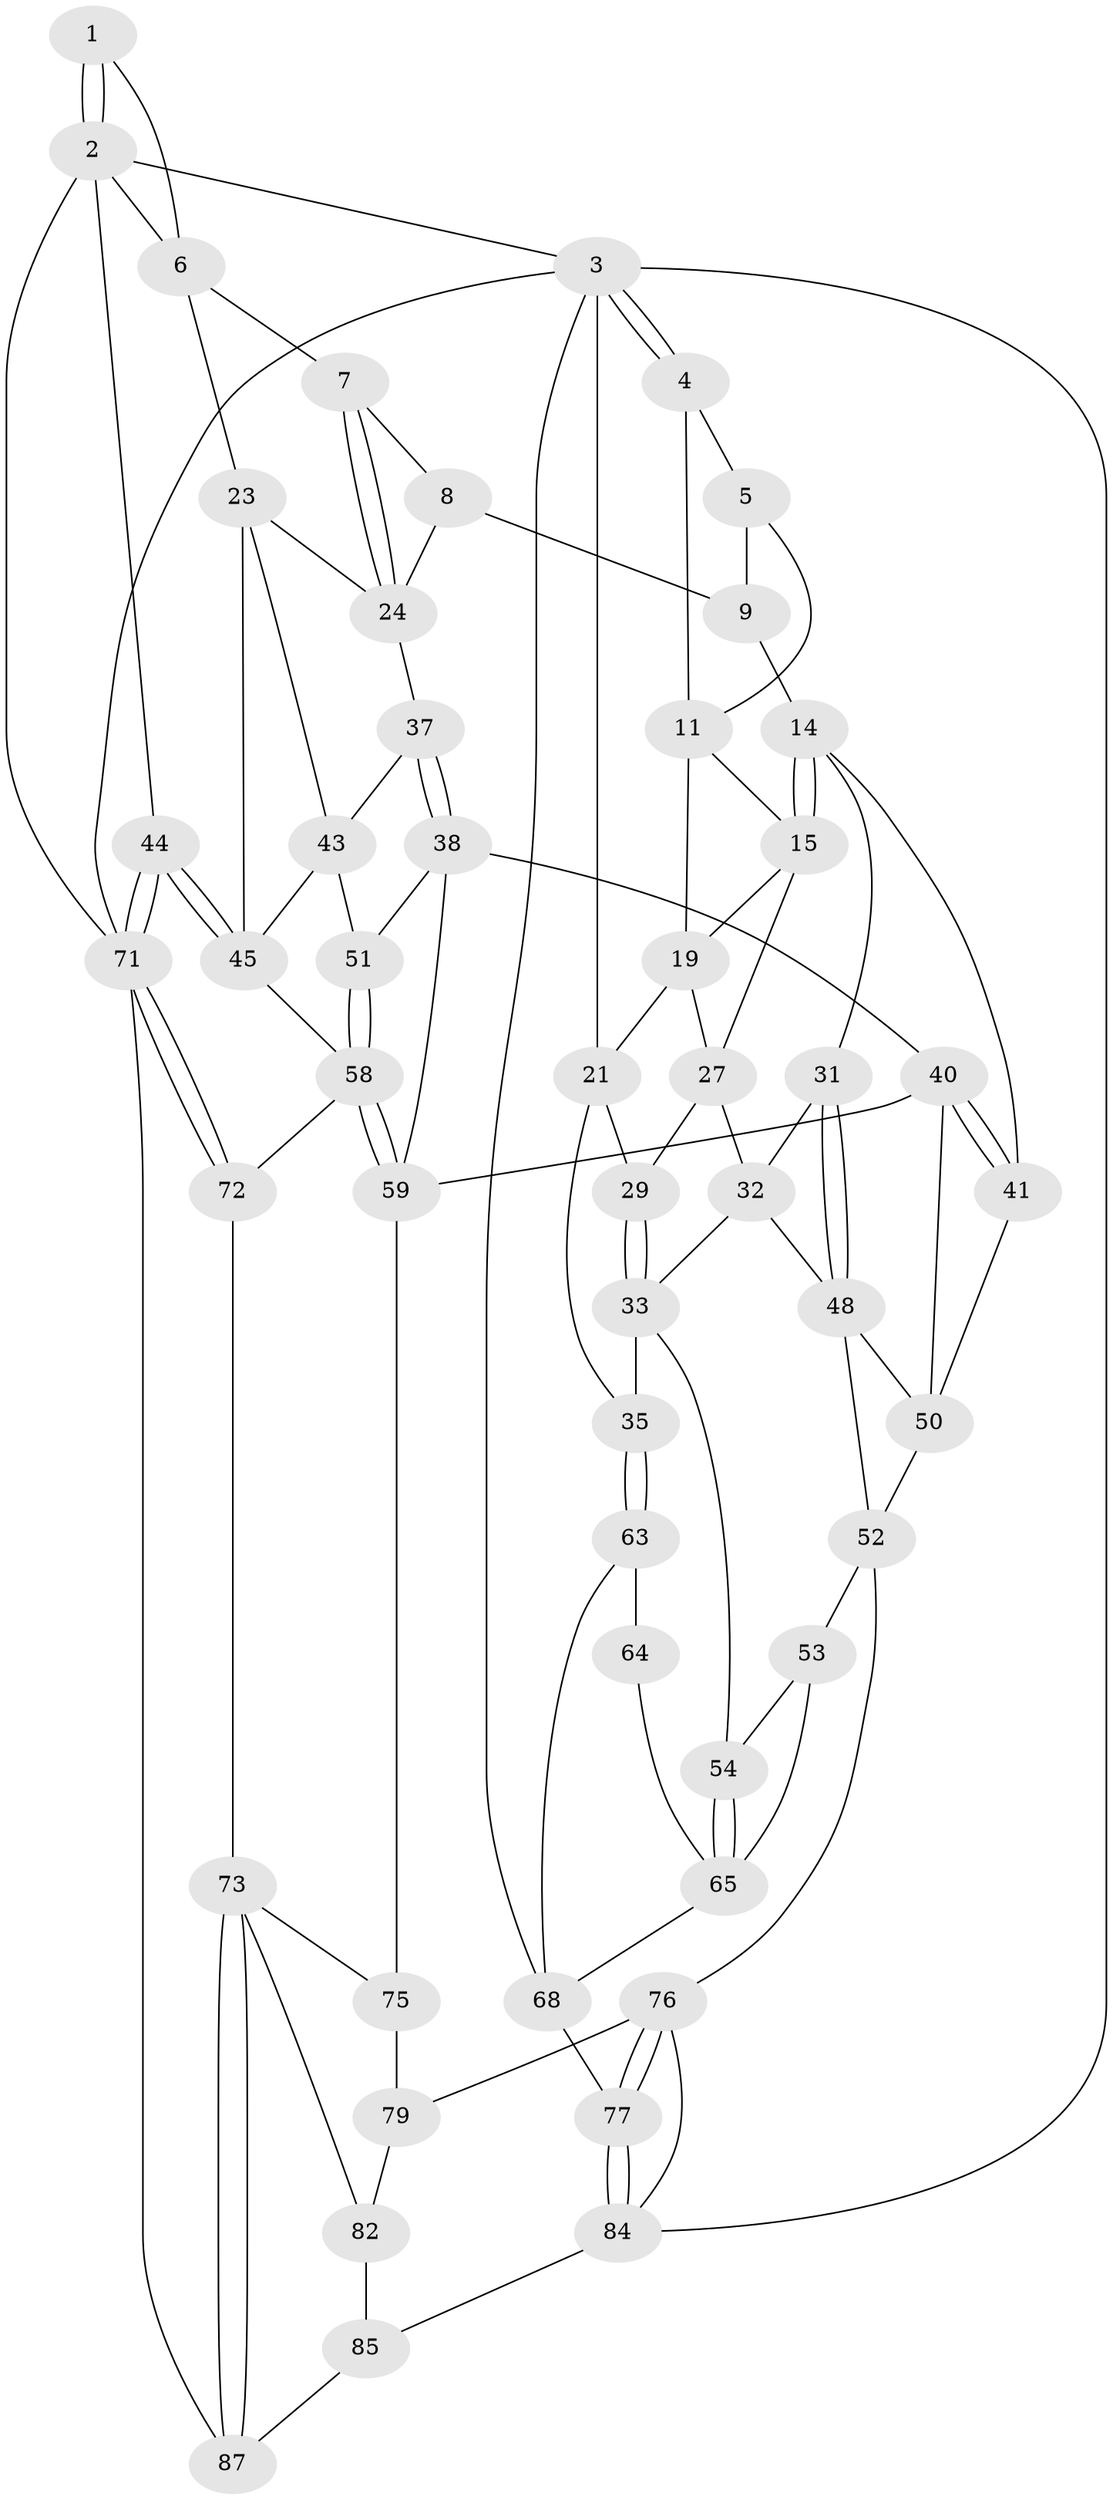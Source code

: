 // original degree distribution, {3: 0.03409090909090909, 6: 0.22727272727272727, 5: 0.5113636363636364, 4: 0.22727272727272727}
// Generated by graph-tools (version 1.1) at 2025/42/03/06/25 10:42:35]
// undirected, 52 vertices, 111 edges
graph export_dot {
graph [start="1"]
  node [color=gray90,style=filled];
  1 [pos="+0.8785678164443373+0"];
  2 [pos="+1+0",super="+17"];
  3 [pos="+0+0",super="+69"];
  4 [pos="+0.03049059403046643+0"];
  5 [pos="+0.40595265460238905+0",super="+10"];
  6 [pos="+0.8309176191230524+0",super="+18"];
  7 [pos="+0.7684101972916058+0.08942840241805255"];
  8 [pos="+0.6213868068303572+0.14698258997033728",super="+25"];
  9 [pos="+0.4913881833633611+0.043487338351177136",super="+13"];
  11 [pos="+0.3859313589570586+0.04501431996654903",super="+12"];
  14 [pos="+0.4937045547788096+0.32009072653409615",super="+30"];
  15 [pos="+0.37817890125917664+0.20284962283945543",super="+16"];
  19 [pos="+0.1962665407077419+0.1644445803147357",super="+20"];
  21 [pos="+0.08322376114384922+0.2705321396735991",super="+22"];
  23 [pos="+0.9270154816191011+0.32288718323828025",super="+42"];
  24 [pos="+0.8192075127751014+0.2701406668914695",super="+26"];
  27 [pos="+0.288673316946344+0.2488756735308824",super="+28"];
  29 [pos="+0.13451359605007512+0.31588745645631244"];
  31 [pos="+0.41044768394493925+0.3902502861586626"];
  32 [pos="+0.3093601435824968+0.38904182659519787",super="+36"];
  33 [pos="+0.15846519174120088+0.46416990431948607",super="+34"];
  35 [pos="+0+0.31662349651534344"];
  37 [pos="+0.6636994977767038+0.3942772256293513"];
  38 [pos="+0.6625919621376121+0.46317265413915976",super="+39"];
  40 [pos="+0.5335968734508769+0.5296568309723207",super="+56"];
  41 [pos="+0.46516119678355927+0.4511342153899638"];
  43 [pos="+0.8053542414682796+0.44698272215374163",super="+47"];
  44 [pos="+1+0.5502111215428486"];
  45 [pos="+0.9100963014343079+0.5925510068517336",super="+46"];
  48 [pos="+0.34857345346499746+0.537362867350132",super="+49"];
  50 [pos="+0.42853445217248776+0.5309122083779639",super="+57"];
  51 [pos="+0.7588789271306681+0.5259931052318895"];
  52 [pos="+0.2902349095059046+0.6278085458260144",super="+61"];
  53 [pos="+0.19364849444255078+0.6300219885301529"];
  54 [pos="+0.1307935363672287+0.605509151887421",super="+55"];
  58 [pos="+0.7426609449451018+0.6533657856740303",super="+60"];
  59 [pos="+0.664998908603332+0.6972679619718444",super="+62"];
  63 [pos="+0+0.3296998381384959",super="+67"];
  64 [pos="+0.04827062340376813+0.5166201947513186",super="+66"];
  65 [pos="+0.0536907007578353+0.6601424692840939",super="+70"];
  68 [pos="+0+1",super="+78"];
  71 [pos="+1+0.8414157256587166",super="+81"];
  72 [pos="+0.8954210504517125+0.7381660729063838"];
  73 [pos="+0.7938312187096535+0.893989084101211",super="+74"];
  75 [pos="+0.6582014957364667+0.7621904360552268"];
  76 [pos="+0.3502207983757608+0.7192154482680636",super="+80"];
  77 [pos="+0.2851678481936131+0.8182336736987836"];
  79 [pos="+0.5214079451373553+0.84419025752321"];
  82 [pos="+0.6092159269451507+0.928529374276954",super="+83"];
  84 [pos="+0.3902335980826809+1",super="+86"];
  85 [pos="+0.516177156432923+1",super="+88"];
  87 [pos="+0.9653887164135535+1"];
  1 -- 2;
  1 -- 2;
  1 -- 6;
  2 -- 3;
  2 -- 71;
  2 -- 44;
  2 -- 6;
  3 -- 4;
  3 -- 4;
  3 -- 21;
  3 -- 68;
  3 -- 71;
  3 -- 84;
  4 -- 5;
  4 -- 11;
  5 -- 9;
  5 -- 11;
  6 -- 7;
  6 -- 23;
  7 -- 8;
  7 -- 24;
  7 -- 24;
  8 -- 9 [weight=2];
  8 -- 24;
  9 -- 14;
  11 -- 15;
  11 -- 19;
  14 -- 15;
  14 -- 15;
  14 -- 41;
  14 -- 31;
  15 -- 27;
  15 -- 19;
  19 -- 27;
  19 -- 21;
  21 -- 29;
  21 -- 35;
  23 -- 24;
  23 -- 43;
  23 -- 45;
  24 -- 37;
  27 -- 32;
  27 -- 29;
  29 -- 33;
  29 -- 33;
  31 -- 32;
  31 -- 48;
  31 -- 48;
  32 -- 33;
  32 -- 48;
  33 -- 35;
  33 -- 54;
  35 -- 63;
  35 -- 63;
  37 -- 38;
  37 -- 38;
  37 -- 43;
  38 -- 51;
  38 -- 40;
  38 -- 59;
  40 -- 41;
  40 -- 41;
  40 -- 50;
  40 -- 59;
  41 -- 50;
  43 -- 51;
  43 -- 45;
  44 -- 45;
  44 -- 45;
  44 -- 71;
  44 -- 71;
  45 -- 58;
  48 -- 50;
  48 -- 52;
  50 -- 52;
  51 -- 58;
  51 -- 58;
  52 -- 53;
  52 -- 76;
  53 -- 54;
  53 -- 65;
  54 -- 65;
  54 -- 65;
  58 -- 59;
  58 -- 59;
  58 -- 72;
  59 -- 75;
  63 -- 64 [weight=2];
  63 -- 68;
  64 -- 65;
  65 -- 68;
  68 -- 77;
  71 -- 72;
  71 -- 72;
  71 -- 87;
  72 -- 73;
  73 -- 87;
  73 -- 87;
  73 -- 82;
  73 -- 75;
  75 -- 79;
  76 -- 77;
  76 -- 77;
  76 -- 84;
  76 -- 79;
  77 -- 84;
  77 -- 84;
  79 -- 82;
  82 -- 85 [weight=2];
  84 -- 85;
  85 -- 87;
}
